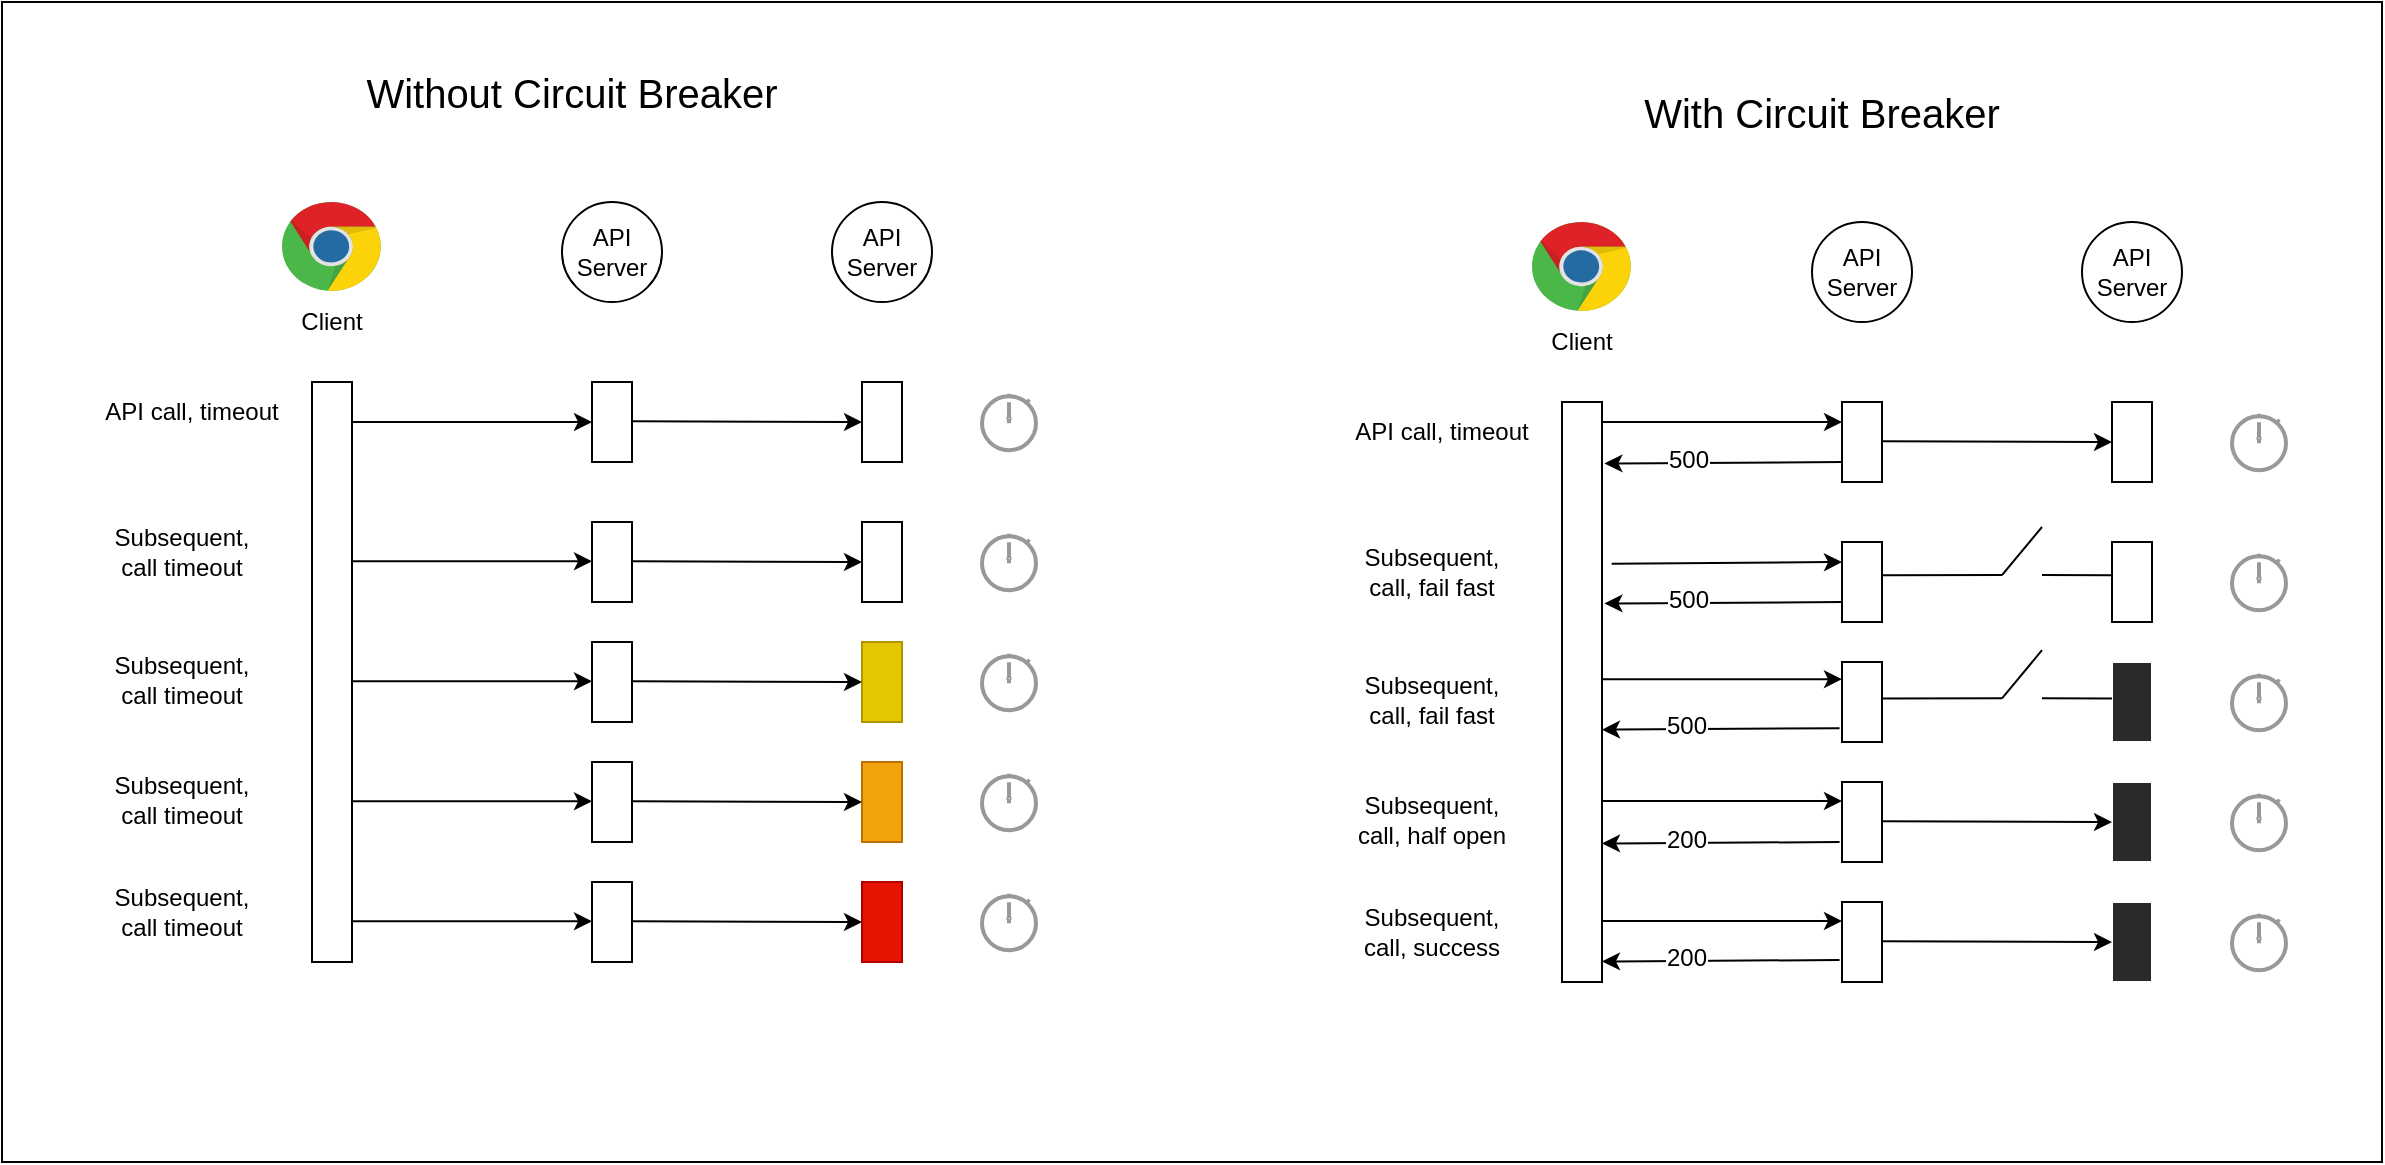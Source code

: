<mxfile>
    <diagram id="8PKtKy-gRCvsOWP39BDa" name="Page-1">
        <mxGraphModel dx="2203" dy="1946" grid="1" gridSize="10" guides="1" tooltips="1" connect="1" arrows="1" fold="1" page="1" pageScale="1" pageWidth="850" pageHeight="1100" math="0" shadow="0">
            <root>
                <mxCell id="0"/>
                <mxCell id="1" parent="0"/>
                <mxCell id="99" value="" style="rounded=0;whiteSpace=wrap;html=1;" vertex="1" parent="1">
                    <mxGeometry x="-40" y="-40" width="1190" height="580" as="geometry"/>
                </mxCell>
                <mxCell id="8" value="" style="dashed=0;outlineConnect=0;html=1;align=center;labelPosition=center;verticalLabelPosition=bottom;verticalAlign=top;shape=mxgraph.weblogos.chrome" parent="1" vertex="1">
                    <mxGeometry x="100" y="60" width="50" height="45.4" as="geometry"/>
                </mxCell>
                <mxCell id="9" value="Client" style="text;html=1;strokeColor=none;fillColor=none;align=center;verticalAlign=middle;whiteSpace=wrap;rounded=0;" parent="1" vertex="1">
                    <mxGeometry x="95" y="100" width="60" height="40" as="geometry"/>
                </mxCell>
                <mxCell id="10" value="" style="rounded=0;whiteSpace=wrap;html=1;" parent="1" vertex="1">
                    <mxGeometry x="115" y="150" width="20" height="290" as="geometry"/>
                </mxCell>
                <mxCell id="11" value="API Server" style="ellipse;whiteSpace=wrap;html=1;aspect=fixed;" parent="1" vertex="1">
                    <mxGeometry x="240" y="60" width="50" height="50" as="geometry"/>
                </mxCell>
                <mxCell id="12" value="API Server" style="ellipse;whiteSpace=wrap;html=1;aspect=fixed;" parent="1" vertex="1">
                    <mxGeometry x="375" y="60" width="50" height="50" as="geometry"/>
                </mxCell>
                <mxCell id="15" value="" style="rounded=0;whiteSpace=wrap;html=1;" parent="1" vertex="1">
                    <mxGeometry x="255" y="150" width="20" height="40" as="geometry"/>
                </mxCell>
                <mxCell id="16" value="" style="rounded=0;whiteSpace=wrap;html=1;" parent="1" vertex="1">
                    <mxGeometry x="255" y="220" width="20" height="40" as="geometry"/>
                </mxCell>
                <mxCell id="17" value="" style="rounded=0;whiteSpace=wrap;html=1;" parent="1" vertex="1">
                    <mxGeometry x="255" y="280" width="20" height="40" as="geometry"/>
                </mxCell>
                <mxCell id="18" value="" style="rounded=0;whiteSpace=wrap;html=1;" parent="1" vertex="1">
                    <mxGeometry x="255" y="340" width="20" height="40" as="geometry"/>
                </mxCell>
                <mxCell id="19" value="" style="rounded=0;whiteSpace=wrap;html=1;" parent="1" vertex="1">
                    <mxGeometry x="255" y="400" width="20" height="40" as="geometry"/>
                </mxCell>
                <mxCell id="20" value="" style="rounded=0;whiteSpace=wrap;html=1;" parent="1" vertex="1">
                    <mxGeometry x="390" y="150" width="20" height="40" as="geometry"/>
                </mxCell>
                <mxCell id="21" value="" style="rounded=0;whiteSpace=wrap;html=1;" parent="1" vertex="1">
                    <mxGeometry x="390" y="220" width="20" height="40" as="geometry"/>
                </mxCell>
                <mxCell id="22" value="" style="rounded=0;whiteSpace=wrap;html=1;fillColor=#e3c800;fontColor=#000000;strokeColor=#B09500;" parent="1" vertex="1">
                    <mxGeometry x="390" y="280" width="20" height="40" as="geometry"/>
                </mxCell>
                <mxCell id="23" value="" style="rounded=0;whiteSpace=wrap;html=1;fillColor=#f0a30a;fontColor=#000000;strokeColor=#BD7000;" parent="1" vertex="1">
                    <mxGeometry x="390" y="340" width="20" height="40" as="geometry"/>
                </mxCell>
                <mxCell id="24" value="" style="rounded=0;whiteSpace=wrap;html=1;fillColor=#e51400;fontColor=#ffffff;strokeColor=#B20000;" parent="1" vertex="1">
                    <mxGeometry x="390" y="400" width="20" height="40" as="geometry"/>
                </mxCell>
                <mxCell id="25" value="" style="html=1;verticalLabelPosition=bottom;align=center;labelBackgroundColor=default;verticalAlign=top;strokeWidth=2;strokeColor=#999999;shadow=0;dashed=0;shape=mxgraph.ios7.icons.stopwatch;fontColor=default;" parent="1" vertex="1">
                    <mxGeometry x="450" y="155.9" width="27" height="28.2" as="geometry"/>
                </mxCell>
                <mxCell id="26" value="" style="html=1;verticalLabelPosition=bottom;align=center;labelBackgroundColor=default;verticalAlign=top;strokeWidth=2;strokeColor=#999999;shadow=0;dashed=0;shape=mxgraph.ios7.icons.stopwatch;fontColor=default;" parent="1" vertex="1">
                    <mxGeometry x="450" y="225.9" width="27" height="28.2" as="geometry"/>
                </mxCell>
                <mxCell id="27" value="" style="html=1;verticalLabelPosition=bottom;align=center;labelBackgroundColor=default;verticalAlign=top;strokeWidth=2;strokeColor=#999999;shadow=0;dashed=0;shape=mxgraph.ios7.icons.stopwatch;fontColor=default;" parent="1" vertex="1">
                    <mxGeometry x="450" y="285.9" width="27" height="28.2" as="geometry"/>
                </mxCell>
                <mxCell id="28" value="" style="html=1;verticalLabelPosition=bottom;align=center;labelBackgroundColor=default;verticalAlign=top;strokeWidth=2;strokeColor=#999999;shadow=0;dashed=0;shape=mxgraph.ios7.icons.stopwatch;fontColor=default;" parent="1" vertex="1">
                    <mxGeometry x="450" y="345.9" width="27" height="28.2" as="geometry"/>
                </mxCell>
                <mxCell id="29" value="" style="html=1;verticalLabelPosition=bottom;align=center;labelBackgroundColor=default;verticalAlign=top;strokeWidth=2;strokeColor=#999999;shadow=0;dashed=0;shape=mxgraph.ios7.icons.stopwatch;fontColor=default;" parent="1" vertex="1">
                    <mxGeometry x="450" y="405.9" width="27" height="28.2" as="geometry"/>
                </mxCell>
                <mxCell id="30" value="" style="endArrow=classic;html=1;fontColor=default;entryX=0;entryY=0.5;entryDx=0;entryDy=0;" parent="1" target="15" edge="1">
                    <mxGeometry width="50" height="50" relative="1" as="geometry">
                        <mxPoint x="135" y="170" as="sourcePoint"/>
                        <mxPoint x="250" y="170" as="targetPoint"/>
                    </mxGeometry>
                </mxCell>
                <mxCell id="31" value="" style="endArrow=classic;html=1;fontColor=default;entryX=0;entryY=0.5;entryDx=0;entryDy=0;" parent="1" edge="1">
                    <mxGeometry width="50" height="50" relative="1" as="geometry">
                        <mxPoint x="135" y="239.66" as="sourcePoint"/>
                        <mxPoint x="255.0" y="239.66" as="targetPoint"/>
                    </mxGeometry>
                </mxCell>
                <mxCell id="32" value="" style="endArrow=classic;html=1;fontColor=default;entryX=0;entryY=0.5;entryDx=0;entryDy=0;" parent="1" edge="1">
                    <mxGeometry width="50" height="50" relative="1" as="geometry">
                        <mxPoint x="135" y="299.66" as="sourcePoint"/>
                        <mxPoint x="255.0" y="299.66" as="targetPoint"/>
                    </mxGeometry>
                </mxCell>
                <mxCell id="33" value="" style="endArrow=classic;html=1;fontColor=default;entryX=0;entryY=0.5;entryDx=0;entryDy=0;" parent="1" edge="1">
                    <mxGeometry width="50" height="50" relative="1" as="geometry">
                        <mxPoint x="135" y="359.66" as="sourcePoint"/>
                        <mxPoint x="255.0" y="359.66" as="targetPoint"/>
                    </mxGeometry>
                </mxCell>
                <mxCell id="34" value="" style="endArrow=classic;html=1;fontColor=default;entryX=0;entryY=0.5;entryDx=0;entryDy=0;" parent="1" edge="1">
                    <mxGeometry width="50" height="50" relative="1" as="geometry">
                        <mxPoint x="135" y="419.66" as="sourcePoint"/>
                        <mxPoint x="255.0" y="419.66" as="targetPoint"/>
                    </mxGeometry>
                </mxCell>
                <mxCell id="35" value="" style="endArrow=classic;html=1;fontColor=default;" parent="1" edge="1">
                    <mxGeometry width="50" height="50" relative="1" as="geometry">
                        <mxPoint x="275" y="169.66" as="sourcePoint"/>
                        <mxPoint x="390" y="170" as="targetPoint"/>
                    </mxGeometry>
                </mxCell>
                <mxCell id="37" value="" style="endArrow=classic;html=1;fontColor=default;" parent="1" edge="1">
                    <mxGeometry width="50" height="50" relative="1" as="geometry">
                        <mxPoint x="275.0" y="239.66" as="sourcePoint"/>
                        <mxPoint x="390.0" y="240" as="targetPoint"/>
                    </mxGeometry>
                </mxCell>
                <mxCell id="38" value="" style="endArrow=classic;html=1;fontColor=default;" parent="1" edge="1">
                    <mxGeometry width="50" height="50" relative="1" as="geometry">
                        <mxPoint x="275.0" y="299.66" as="sourcePoint"/>
                        <mxPoint x="390.0" y="300" as="targetPoint"/>
                    </mxGeometry>
                </mxCell>
                <mxCell id="39" value="" style="endArrow=classic;html=1;fontColor=default;" parent="1" edge="1">
                    <mxGeometry width="50" height="50" relative="1" as="geometry">
                        <mxPoint x="275.0" y="359.66" as="sourcePoint"/>
                        <mxPoint x="390.0" y="360" as="targetPoint"/>
                    </mxGeometry>
                </mxCell>
                <mxCell id="40" value="" style="endArrow=classic;html=1;fontColor=default;" parent="1" edge="1">
                    <mxGeometry width="50" height="50" relative="1" as="geometry">
                        <mxPoint x="275.0" y="419.66" as="sourcePoint"/>
                        <mxPoint x="390.0" y="420" as="targetPoint"/>
                    </mxGeometry>
                </mxCell>
                <mxCell id="41" value="API call, timeout" style="text;html=1;strokeColor=none;fillColor=none;align=center;verticalAlign=middle;whiteSpace=wrap;rounded=0;labelBackgroundColor=default;fontColor=default;" parent="1" vertex="1">
                    <mxGeometry x="10" y="150" width="90" height="30" as="geometry"/>
                </mxCell>
                <mxCell id="42" value="Subsequent, call timeout" style="text;html=1;strokeColor=none;fillColor=none;align=center;verticalAlign=middle;whiteSpace=wrap;rounded=0;labelBackgroundColor=default;fontColor=default;" parent="1" vertex="1">
                    <mxGeometry x="5" y="220" width="90" height="30" as="geometry"/>
                </mxCell>
                <mxCell id="43" value="Subsequent, call timeout" style="text;html=1;strokeColor=none;fillColor=none;align=center;verticalAlign=middle;whiteSpace=wrap;rounded=0;labelBackgroundColor=default;fontColor=default;" parent="1" vertex="1">
                    <mxGeometry x="5" y="284.1" width="90" height="30" as="geometry"/>
                </mxCell>
                <mxCell id="44" value="Subsequent, call timeout" style="text;html=1;strokeColor=none;fillColor=none;align=center;verticalAlign=middle;whiteSpace=wrap;rounded=0;labelBackgroundColor=default;fontColor=default;" parent="1" vertex="1">
                    <mxGeometry x="5" y="344.1" width="90" height="30" as="geometry"/>
                </mxCell>
                <mxCell id="45" value="Subsequent, call timeout" style="text;html=1;strokeColor=none;fillColor=none;align=center;verticalAlign=middle;whiteSpace=wrap;rounded=0;labelBackgroundColor=default;fontColor=default;" parent="1" vertex="1">
                    <mxGeometry x="5" y="400" width="90" height="30" as="geometry"/>
                </mxCell>
                <mxCell id="46" value="Without Circuit Breaker" style="text;html=1;strokeColor=none;fillColor=none;align=center;verticalAlign=middle;whiteSpace=wrap;rounded=0;labelBackgroundColor=default;fontColor=default;fontSize=20;" parent="1" vertex="1">
                    <mxGeometry x="140" y="-10" width="210" height="30" as="geometry"/>
                </mxCell>
                <mxCell id="47" value="" style="dashed=0;outlineConnect=0;html=1;align=center;labelPosition=center;verticalLabelPosition=bottom;verticalAlign=top;shape=mxgraph.weblogos.chrome" parent="1" vertex="1">
                    <mxGeometry x="725" y="70" width="50" height="45.4" as="geometry"/>
                </mxCell>
                <mxCell id="48" value="Client" style="text;html=1;strokeColor=none;fillColor=none;align=center;verticalAlign=middle;whiteSpace=wrap;rounded=0;" parent="1" vertex="1">
                    <mxGeometry x="720" y="110" width="60" height="40" as="geometry"/>
                </mxCell>
                <mxCell id="49" value="" style="rounded=0;whiteSpace=wrap;html=1;" parent="1" vertex="1">
                    <mxGeometry x="740" y="160" width="20" height="290" as="geometry"/>
                </mxCell>
                <mxCell id="50" value="API Server" style="ellipse;whiteSpace=wrap;html=1;aspect=fixed;" parent="1" vertex="1">
                    <mxGeometry x="865" y="70" width="50" height="50" as="geometry"/>
                </mxCell>
                <mxCell id="51" value="API Server" style="ellipse;whiteSpace=wrap;html=1;aspect=fixed;" parent="1" vertex="1">
                    <mxGeometry x="1000" y="70" width="50" height="50" as="geometry"/>
                </mxCell>
                <mxCell id="52" value="" style="rounded=0;whiteSpace=wrap;html=1;" parent="1" vertex="1">
                    <mxGeometry x="880" y="160" width="20" height="40" as="geometry"/>
                </mxCell>
                <mxCell id="53" value="" style="rounded=0;whiteSpace=wrap;html=1;" parent="1" vertex="1">
                    <mxGeometry x="880" y="230" width="20" height="40" as="geometry"/>
                </mxCell>
                <mxCell id="54" value="" style="rounded=0;whiteSpace=wrap;html=1;" parent="1" vertex="1">
                    <mxGeometry x="880" y="290" width="20" height="40" as="geometry"/>
                </mxCell>
                <mxCell id="55" value="" style="rounded=0;whiteSpace=wrap;html=1;" parent="1" vertex="1">
                    <mxGeometry x="880" y="350" width="20" height="40" as="geometry"/>
                </mxCell>
                <mxCell id="56" value="" style="rounded=0;whiteSpace=wrap;html=1;" parent="1" vertex="1">
                    <mxGeometry x="880" y="410" width="20" height="40" as="geometry"/>
                </mxCell>
                <mxCell id="57" value="" style="rounded=0;whiteSpace=wrap;html=1;" parent="1" vertex="1">
                    <mxGeometry x="1015" y="160" width="20" height="40" as="geometry"/>
                </mxCell>
                <mxCell id="58" value="" style="rounded=0;whiteSpace=wrap;html=1;" parent="1" vertex="1">
                    <mxGeometry x="1015" y="230" width="20" height="40" as="geometry"/>
                </mxCell>
                <mxCell id="59" value="" style="rounded=0;whiteSpace=wrap;html=1;fillColor=#2A2A2A;fontColor=#000000;strokeColor=#FFFFFF;labelBackgroundColor=none;" parent="1" vertex="1">
                    <mxGeometry x="1015" y="290" width="20" height="40" as="geometry"/>
                </mxCell>
                <mxCell id="60" value="" style="rounded=0;whiteSpace=wrap;html=1;fillColor=#2A2A2A;fontColor=#000000;strokeColor=#FFFFFF;labelBackgroundColor=none;" parent="1" vertex="1">
                    <mxGeometry x="1015" y="350" width="20" height="40" as="geometry"/>
                </mxCell>
                <mxCell id="61" value="" style="rounded=0;whiteSpace=wrap;html=1;fillColor=#2A2A2A;fontColor=#ffffff;strokeColor=#FFFFFF;labelBackgroundColor=none;" parent="1" vertex="1">
                    <mxGeometry x="1015" y="410" width="20" height="40" as="geometry"/>
                </mxCell>
                <mxCell id="62" value="" style="html=1;verticalLabelPosition=bottom;align=center;labelBackgroundColor=default;verticalAlign=top;strokeWidth=2;strokeColor=#999999;shadow=0;dashed=0;shape=mxgraph.ios7.icons.stopwatch;fontColor=default;" parent="1" vertex="1">
                    <mxGeometry x="1075" y="165.9" width="27" height="28.2" as="geometry"/>
                </mxCell>
                <mxCell id="63" value="" style="html=1;verticalLabelPosition=bottom;align=center;labelBackgroundColor=default;verticalAlign=top;strokeWidth=2;strokeColor=#999999;shadow=0;dashed=0;shape=mxgraph.ios7.icons.stopwatch;fontColor=default;" parent="1" vertex="1">
                    <mxGeometry x="1075" y="235.9" width="27" height="28.2" as="geometry"/>
                </mxCell>
                <mxCell id="64" value="" style="html=1;verticalLabelPosition=bottom;align=center;labelBackgroundColor=default;verticalAlign=top;strokeWidth=2;strokeColor=#999999;shadow=0;dashed=0;shape=mxgraph.ios7.icons.stopwatch;fontColor=default;" parent="1" vertex="1">
                    <mxGeometry x="1075" y="295.9" width="27" height="28.2" as="geometry"/>
                </mxCell>
                <mxCell id="65" value="" style="html=1;verticalLabelPosition=bottom;align=center;labelBackgroundColor=default;verticalAlign=top;strokeWidth=2;strokeColor=#999999;shadow=0;dashed=0;shape=mxgraph.ios7.icons.stopwatch;fontColor=default;" parent="1" vertex="1">
                    <mxGeometry x="1075" y="355.9" width="27" height="28.2" as="geometry"/>
                </mxCell>
                <mxCell id="66" value="" style="html=1;verticalLabelPosition=bottom;align=center;labelBackgroundColor=default;verticalAlign=top;strokeWidth=2;strokeColor=#999999;shadow=0;dashed=0;shape=mxgraph.ios7.icons.stopwatch;fontColor=default;" parent="1" vertex="1">
                    <mxGeometry x="1075" y="415.9" width="27" height="28.2" as="geometry"/>
                </mxCell>
                <mxCell id="67" value="" style="endArrow=classic;html=1;fontColor=default;entryX=0;entryY=0.25;entryDx=0;entryDy=0;" parent="1" target="52" edge="1">
                    <mxGeometry width="50" height="50" relative="1" as="geometry">
                        <mxPoint x="760" y="170" as="sourcePoint"/>
                        <mxPoint x="875" y="180" as="targetPoint"/>
                    </mxGeometry>
                </mxCell>
                <mxCell id="68" value="" style="endArrow=classic;html=1;fontColor=default;entryX=0;entryY=0.25;entryDx=0;entryDy=0;exitX=1.241;exitY=0.279;exitDx=0;exitDy=0;exitPerimeter=0;" parent="1" source="49" target="53" edge="1">
                    <mxGeometry width="50" height="50" relative="1" as="geometry">
                        <mxPoint x="760" y="249.66" as="sourcePoint"/>
                        <mxPoint x="880.0" y="249.66" as="targetPoint"/>
                    </mxGeometry>
                </mxCell>
                <mxCell id="69" value="" style="endArrow=classic;html=1;fontColor=default;entryX=0;entryY=0.5;entryDx=0;entryDy=0;" parent="1" edge="1">
                    <mxGeometry width="50" height="50" relative="1" as="geometry">
                        <mxPoint x="760" y="298.6" as="sourcePoint"/>
                        <mxPoint x="880.0" y="298.6" as="targetPoint"/>
                    </mxGeometry>
                </mxCell>
                <mxCell id="70" value="" style="endArrow=classic;html=1;fontColor=default;entryX=0;entryY=0.5;entryDx=0;entryDy=0;" parent="1" edge="1">
                    <mxGeometry width="50" height="50" relative="1" as="geometry">
                        <mxPoint x="760" y="359.5" as="sourcePoint"/>
                        <mxPoint x="880.0" y="359.5" as="targetPoint"/>
                    </mxGeometry>
                </mxCell>
                <mxCell id="71" value="" style="endArrow=classic;html=1;fontColor=default;entryX=0;entryY=0.5;entryDx=0;entryDy=0;" parent="1" edge="1">
                    <mxGeometry width="50" height="50" relative="1" as="geometry">
                        <mxPoint x="760" y="419.5" as="sourcePoint"/>
                        <mxPoint x="880.0" y="419.5" as="targetPoint"/>
                    </mxGeometry>
                </mxCell>
                <mxCell id="72" value="" style="endArrow=classic;html=1;fontColor=default;" parent="1" edge="1">
                    <mxGeometry width="50" height="50" relative="1" as="geometry">
                        <mxPoint x="900" y="179.66" as="sourcePoint"/>
                        <mxPoint x="1015" y="180" as="targetPoint"/>
                    </mxGeometry>
                </mxCell>
                <mxCell id="75" value="" style="endArrow=classic;html=1;fontColor=default;" parent="1" edge="1">
                    <mxGeometry width="50" height="50" relative="1" as="geometry">
                        <mxPoint x="900.0" y="369.66" as="sourcePoint"/>
                        <mxPoint x="1015" y="370" as="targetPoint"/>
                    </mxGeometry>
                </mxCell>
                <mxCell id="76" value="" style="endArrow=classic;html=1;fontColor=default;" parent="1" edge="1">
                    <mxGeometry width="50" height="50" relative="1" as="geometry">
                        <mxPoint x="900.0" y="429.66" as="sourcePoint"/>
                        <mxPoint x="1015" y="430" as="targetPoint"/>
                    </mxGeometry>
                </mxCell>
                <mxCell id="77" value="API call, timeout" style="text;html=1;strokeColor=none;fillColor=none;align=center;verticalAlign=middle;whiteSpace=wrap;rounded=0;labelBackgroundColor=default;fontColor=default;" parent="1" vertex="1">
                    <mxGeometry x="635" y="160" width="90" height="30" as="geometry"/>
                </mxCell>
                <mxCell id="78" value="Subsequent, call, fail fast" style="text;html=1;strokeColor=none;fillColor=none;align=center;verticalAlign=middle;whiteSpace=wrap;rounded=0;labelBackgroundColor=default;fontColor=default;" parent="1" vertex="1">
                    <mxGeometry x="630" y="230" width="90" height="30" as="geometry"/>
                </mxCell>
                <mxCell id="79" value="Subsequent, call, fail fast" style="text;html=1;strokeColor=none;fillColor=none;align=center;verticalAlign=middle;whiteSpace=wrap;rounded=0;labelBackgroundColor=default;fontColor=default;" parent="1" vertex="1">
                    <mxGeometry x="630" y="294.1" width="90" height="30" as="geometry"/>
                </mxCell>
                <mxCell id="80" value="Subsequent, call, half open" style="text;html=1;strokeColor=none;fillColor=none;align=center;verticalAlign=middle;whiteSpace=wrap;rounded=0;labelBackgroundColor=default;fontColor=default;" parent="1" vertex="1">
                    <mxGeometry x="630" y="354.1" width="90" height="30" as="geometry"/>
                </mxCell>
                <mxCell id="81" value="Subsequent, call, success" style="text;html=1;strokeColor=none;fillColor=none;align=center;verticalAlign=middle;whiteSpace=wrap;rounded=0;labelBackgroundColor=default;fontColor=default;" parent="1" vertex="1">
                    <mxGeometry x="630" y="410" width="90" height="30" as="geometry"/>
                </mxCell>
                <mxCell id="82" value="With Circuit Breaker" style="text;html=1;strokeColor=none;fillColor=none;align=center;verticalAlign=middle;whiteSpace=wrap;rounded=0;labelBackgroundColor=default;fontColor=default;fontSize=20;" parent="1" vertex="1">
                    <mxGeometry x="765" width="210" height="30" as="geometry"/>
                </mxCell>
                <mxCell id="83" value="" style="endArrow=classic;html=1;fontSize=20;fontColor=default;exitX=0;exitY=0.75;exitDx=0;exitDy=0;entryX=1.061;entryY=0.106;entryDx=0;entryDy=0;entryPerimeter=0;" parent="1" source="52" target="49" edge="1">
                    <mxGeometry width="50" height="50" relative="1" as="geometry">
                        <mxPoint x="700" y="260" as="sourcePoint"/>
                        <mxPoint x="750" y="210" as="targetPoint"/>
                    </mxGeometry>
                </mxCell>
                <mxCell id="84" value="500" style="edgeLabel;html=1;align=center;verticalAlign=middle;resizable=0;points=[];fontSize=12;fontColor=default;" parent="83" vertex="1" connectable="0">
                    <mxGeometry x="0.306" y="-2" relative="1" as="geometry">
                        <mxPoint as="offset"/>
                    </mxGeometry>
                </mxCell>
                <mxCell id="85" value="" style="endArrow=classic;html=1;fontSize=20;fontColor=default;exitX=0;exitY=0.75;exitDx=0;exitDy=0;entryX=1.061;entryY=0.106;entryDx=0;entryDy=0;entryPerimeter=0;" parent="1" edge="1">
                    <mxGeometry width="50" height="50" relative="1" as="geometry">
                        <mxPoint x="880" y="260" as="sourcePoint"/>
                        <mxPoint x="761.22" y="260.74" as="targetPoint"/>
                    </mxGeometry>
                </mxCell>
                <mxCell id="86" value="500" style="edgeLabel;html=1;align=center;verticalAlign=middle;resizable=0;points=[];fontSize=12;fontColor=default;" parent="85" vertex="1" connectable="0">
                    <mxGeometry x="0.306" y="-2" relative="1" as="geometry">
                        <mxPoint as="offset"/>
                    </mxGeometry>
                </mxCell>
                <mxCell id="87" value="" style="endArrow=classic;html=1;fontSize=20;fontColor=default;exitX=0;exitY=0.75;exitDx=0;exitDy=0;entryX=1.061;entryY=0.106;entryDx=0;entryDy=0;entryPerimeter=0;" parent="1" edge="1">
                    <mxGeometry width="50" height="50" relative="1" as="geometry">
                        <mxPoint x="878.78" y="323.1" as="sourcePoint"/>
                        <mxPoint x="760.0" y="323.84" as="targetPoint"/>
                    </mxGeometry>
                </mxCell>
                <mxCell id="88" value="500" style="edgeLabel;html=1;align=center;verticalAlign=middle;resizable=0;points=[];fontSize=12;fontColor=default;" parent="87" vertex="1" connectable="0">
                    <mxGeometry x="0.306" y="-2" relative="1" as="geometry">
                        <mxPoint as="offset"/>
                    </mxGeometry>
                </mxCell>
                <mxCell id="89" value="" style="endArrow=classic;html=1;fontSize=20;fontColor=default;exitX=0;exitY=0.75;exitDx=0;exitDy=0;entryX=1.061;entryY=0.106;entryDx=0;entryDy=0;entryPerimeter=0;" parent="1" edge="1">
                    <mxGeometry width="50" height="50" relative="1" as="geometry">
                        <mxPoint x="878.78" y="380.0" as="sourcePoint"/>
                        <mxPoint x="760" y="380.74" as="targetPoint"/>
                    </mxGeometry>
                </mxCell>
                <mxCell id="90" value="200" style="edgeLabel;html=1;align=center;verticalAlign=middle;resizable=0;points=[];fontSize=12;fontColor=default;" parent="89" vertex="1" connectable="0">
                    <mxGeometry x="0.306" y="-2" relative="1" as="geometry">
                        <mxPoint as="offset"/>
                    </mxGeometry>
                </mxCell>
                <mxCell id="91" value="" style="endArrow=classic;html=1;fontSize=20;fontColor=default;exitX=0;exitY=0.75;exitDx=0;exitDy=0;entryX=1.061;entryY=0.106;entryDx=0;entryDy=0;entryPerimeter=0;" parent="1" edge="1">
                    <mxGeometry width="50" height="50" relative="1" as="geometry">
                        <mxPoint x="878.78" y="439" as="sourcePoint"/>
                        <mxPoint x="760" y="439.74" as="targetPoint"/>
                    </mxGeometry>
                </mxCell>
                <mxCell id="92" value="200" style="edgeLabel;html=1;align=center;verticalAlign=middle;resizable=0;points=[];fontSize=12;fontColor=default;" parent="91" vertex="1" connectable="0">
                    <mxGeometry x="0.306" y="-2" relative="1" as="geometry">
                        <mxPoint as="offset"/>
                    </mxGeometry>
                </mxCell>
                <mxCell id="93" value="" style="endArrow=none;html=1;fontSize=12;fontColor=default;" parent="1" edge="1">
                    <mxGeometry width="50" height="50" relative="1" as="geometry">
                        <mxPoint x="900" y="246.6" as="sourcePoint"/>
                        <mxPoint x="960" y="246.5" as="targetPoint"/>
                    </mxGeometry>
                </mxCell>
                <mxCell id="94" value="" style="endArrow=none;html=1;fontSize=12;fontColor=default;" parent="1" edge="1">
                    <mxGeometry width="50" height="50" relative="1" as="geometry">
                        <mxPoint x="960" y="246.6" as="sourcePoint"/>
                        <mxPoint x="980" y="222.5" as="targetPoint"/>
                    </mxGeometry>
                </mxCell>
                <mxCell id="95" value="" style="endArrow=none;html=1;fontSize=12;fontColor=default;" parent="1" edge="1">
                    <mxGeometry width="50" height="50" relative="1" as="geometry">
                        <mxPoint x="980" y="246.5" as="sourcePoint"/>
                        <mxPoint x="1015" y="246.6" as="targetPoint"/>
                    </mxGeometry>
                </mxCell>
                <mxCell id="96" value="" style="endArrow=none;html=1;fontSize=12;fontColor=default;" parent="1" edge="1">
                    <mxGeometry width="50" height="50" relative="1" as="geometry">
                        <mxPoint x="900" y="308.2" as="sourcePoint"/>
                        <mxPoint x="960" y="308.1" as="targetPoint"/>
                    </mxGeometry>
                </mxCell>
                <mxCell id="97" value="" style="endArrow=none;html=1;fontSize=12;fontColor=default;" parent="1" edge="1">
                    <mxGeometry width="50" height="50" relative="1" as="geometry">
                        <mxPoint x="960" y="308.2" as="sourcePoint"/>
                        <mxPoint x="980" y="284.1" as="targetPoint"/>
                    </mxGeometry>
                </mxCell>
                <mxCell id="98" value="" style="endArrow=none;html=1;fontSize=12;fontColor=default;" parent="1" edge="1">
                    <mxGeometry width="50" height="50" relative="1" as="geometry">
                        <mxPoint x="980" y="308.1" as="sourcePoint"/>
                        <mxPoint x="1015" y="308.2" as="targetPoint"/>
                    </mxGeometry>
                </mxCell>
            </root>
        </mxGraphModel>
    </diagram>
    <diagram id="kTHdPVanUCVtQT1V0Dq7" name="Page-2">
        <mxGraphModel dx="1710" dy="1015" grid="1" gridSize="10" guides="1" tooltips="1" connect="1" arrows="1" fold="1" page="1" pageScale="1" pageWidth="850" pageHeight="1100" math="0" shadow="0">
            <root>
                <mxCell id="H9G5uih5VBk5AXlATEwh-0"/>
                <mxCell id="H9G5uih5VBk5AXlATEwh-1" parent="H9G5uih5VBk5AXlATEwh-0"/>
                <mxCell id="H9G5uih5VBk5AXlATEwh-4" style="edgeStyle=none;html=1;entryX=0.5;entryY=1;entryDx=0;entryDy=0;entryPerimeter=0;" edge="1" parent="H9G5uih5VBk5AXlATEwh-1" source="H9G5uih5VBk5AXlATEwh-2" target="H9G5uih5VBk5AXlATEwh-3">
                    <mxGeometry relative="1" as="geometry"/>
                </mxCell>
                <mxCell id="H9G5uih5VBk5AXlATEwh-15" style="edgeStyle=none;html=1;entryX=0.217;entryY=1.044;entryDx=0;entryDy=0;entryPerimeter=0;" edge="1" parent="H9G5uih5VBk5AXlATEwh-1" source="H9G5uih5VBk5AXlATEwh-2" target="H9G5uih5VBk5AXlATEwh-14">
                    <mxGeometry relative="1" as="geometry"/>
                </mxCell>
                <mxCell id="H9G5uih5VBk5AXlATEwh-2" value="Locavia" style="rounded=0;whiteSpace=wrap;html=1;" vertex="1" parent="H9G5uih5VBk5AXlATEwh-1">
                    <mxGeometry x="60" y="610" width="120" height="60" as="geometry"/>
                </mxCell>
                <mxCell id="H9G5uih5VBk5AXlATEwh-3" value="Locarvel" style="shape=cylinder3;whiteSpace=wrap;html=1;boundedLbl=1;backgroundOutline=1;size=15;" vertex="1" parent="H9G5uih5VBk5AXlATEwh-1">
                    <mxGeometry x="240" y="70" width="60" height="80" as="geometry"/>
                </mxCell>
                <mxCell id="H9G5uih5VBk5AXlATEwh-13" style="edgeStyle=none;html=1;entryX=0.5;entryY=1;entryDx=0;entryDy=0;entryPerimeter=0;" edge="1" parent="H9G5uih5VBk5AXlATEwh-1" source="H9G5uih5VBk5AXlATEwh-5" target="H9G5uih5VBk5AXlATEwh-6">
                    <mxGeometry relative="1" as="geometry"/>
                </mxCell>
                <mxCell id="H9G5uih5VBk5AXlATEwh-5" value="API" style="rounded=0;whiteSpace=wrap;html=1;" vertex="1" parent="H9G5uih5VBk5AXlATEwh-1">
                    <mxGeometry x="500" y="320" width="120" height="60" as="geometry"/>
                </mxCell>
                <mxCell id="H9G5uih5VBk5AXlATEwh-7" style="edgeStyle=none;html=1;entryX=1;entryY=0.5;entryDx=0;entryDy=0;entryPerimeter=0;" edge="1" parent="H9G5uih5VBk5AXlATEwh-1" source="H9G5uih5VBk5AXlATEwh-6" target="H9G5uih5VBk5AXlATEwh-3">
                    <mxGeometry relative="1" as="geometry"/>
                </mxCell>
                <mxCell id="H9G5uih5VBk5AXlATEwh-12" style="edgeStyle=none;html=1;" edge="1" parent="H9G5uih5VBk5AXlATEwh-1" source="H9G5uih5VBk5AXlATEwh-6" target="H9G5uih5VBk5AXlATEwh-9">
                    <mxGeometry relative="1" as="geometry"/>
                </mxCell>
                <mxCell id="H9G5uih5VBk5AXlATEwh-6" value="Data Lake" style="shape=cylinder3;whiteSpace=wrap;html=1;boundedLbl=1;backgroundOutline=1;size=15;" vertex="1" parent="H9G5uih5VBk5AXlATEwh-1">
                    <mxGeometry x="530" y="70" width="60" height="80" as="geometry"/>
                </mxCell>
                <mxCell id="H9G5uih5VBk5AXlATEwh-8" value="Microservice RC" style="rounded=0;whiteSpace=wrap;html=1;" vertex="1" parent="H9G5uih5VBk5AXlATEwh-1">
                    <mxGeometry x="760" y="240" width="120" height="60" as="geometry"/>
                </mxCell>
                <mxCell id="H9G5uih5VBk5AXlATEwh-10" style="edgeStyle=none;html=1;entryX=0.5;entryY=0;entryDx=0;entryDy=0;" edge="1" parent="H9G5uih5VBk5AXlATEwh-1" source="H9G5uih5VBk5AXlATEwh-9" target="H9G5uih5VBk5AXlATEwh-8">
                    <mxGeometry relative="1" as="geometry"/>
                </mxCell>
                <mxCell id="H9G5uih5VBk5AXlATEwh-9" value="NoSQL" style="shape=cylinder3;whiteSpace=wrap;html=1;boundedLbl=1;backgroundOutline=1;size=15;" vertex="1" parent="H9G5uih5VBk5AXlATEwh-1">
                    <mxGeometry x="790" y="70" width="60" height="80" as="geometry"/>
                </mxCell>
                <mxCell id="H9G5uih5VBk5AXlATEwh-16" style="edgeStyle=none;html=1;entryX=0.5;entryY=1;entryDx=0;entryDy=0;" edge="1" parent="H9G5uih5VBk5AXlATEwh-1" source="H9G5uih5VBk5AXlATEwh-14" target="H9G5uih5VBk5AXlATEwh-5">
                    <mxGeometry relative="1" as="geometry"/>
                </mxCell>
                <mxCell id="H9G5uih5VBk5AXlATEwh-17" style="edgeStyle=none;html=1;entryX=0.5;entryY=1;entryDx=0;entryDy=0;" edge="1" parent="H9G5uih5VBk5AXlATEwh-1" source="H9G5uih5VBk5AXlATEwh-14" target="H9G5uih5VBk5AXlATEwh-8">
                    <mxGeometry relative="1" as="geometry"/>
                </mxCell>
                <mxCell id="H9G5uih5VBk5AXlATEwh-14" value="Gateway" style="rounded=0;whiteSpace=wrap;html=1;" vertex="1" parent="H9G5uih5VBk5AXlATEwh-1">
                    <mxGeometry x="260" y="460" width="600" height="60" as="geometry"/>
                </mxCell>
            </root>
        </mxGraphModel>
    </diagram>
</mxfile>